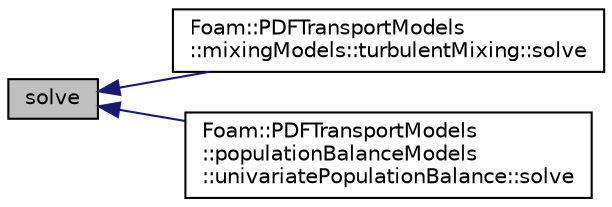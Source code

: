 digraph "solve"
{
  bgcolor="transparent";
  edge [fontname="Helvetica",fontsize="10",labelfontname="Helvetica",labelfontsize="10"];
  node [fontname="Helvetica",fontsize="10",shape=record];
  rankdir="LR";
  Node46 [label="solve",height=0.2,width=0.4,color="black", fillcolor="grey75", style="filled", fontcolor="black"];
  Node46 -> Node47 [dir="back",color="midnightblue",fontsize="10",style="solid",fontname="Helvetica"];
  Node47 [label="Foam::PDFTransportModels\l::mixingModels::turbulentMixing::solve",height=0.2,width=0.4,color="black",URL="$a01936.html#af7d39f0eac0af0ed5785935ac72a1e7d",tooltip="Solve mixing model. "];
  Node46 -> Node48 [dir="back",color="midnightblue",fontsize="10",style="solid",fontname="Helvetica"];
  Node48 [label="Foam::PDFTransportModels\l::populationBalanceModels\l::univariatePopulationBalance::solve",height=0.2,width=0.4,color="black",URL="$a02224.html#af7d39f0eac0af0ed5785935ac72a1e7d",tooltip="Solve population balance equation. "];
}
